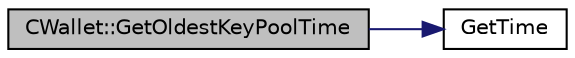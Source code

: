 digraph "CWallet::GetOldestKeyPoolTime"
{
  edge [fontname="Helvetica",fontsize="10",labelfontname="Helvetica",labelfontsize="10"];
  node [fontname="Helvetica",fontsize="10",shape=record];
  rankdir="LR";
  Node741 [label="CWallet::GetOldestKeyPoolTime",height=0.2,width=0.4,color="black", fillcolor="grey75", style="filled", fontcolor="black"];
  Node741 -> Node742 [color="midnightblue",fontsize="10",style="solid",fontname="Helvetica"];
  Node742 [label="GetTime",height=0.2,width=0.4,color="black", fillcolor="white", style="filled",URL="$df/d2d/util_8cpp.html#a46fac5fba8ba905b5f9acb364f5d8c6f"];
}
